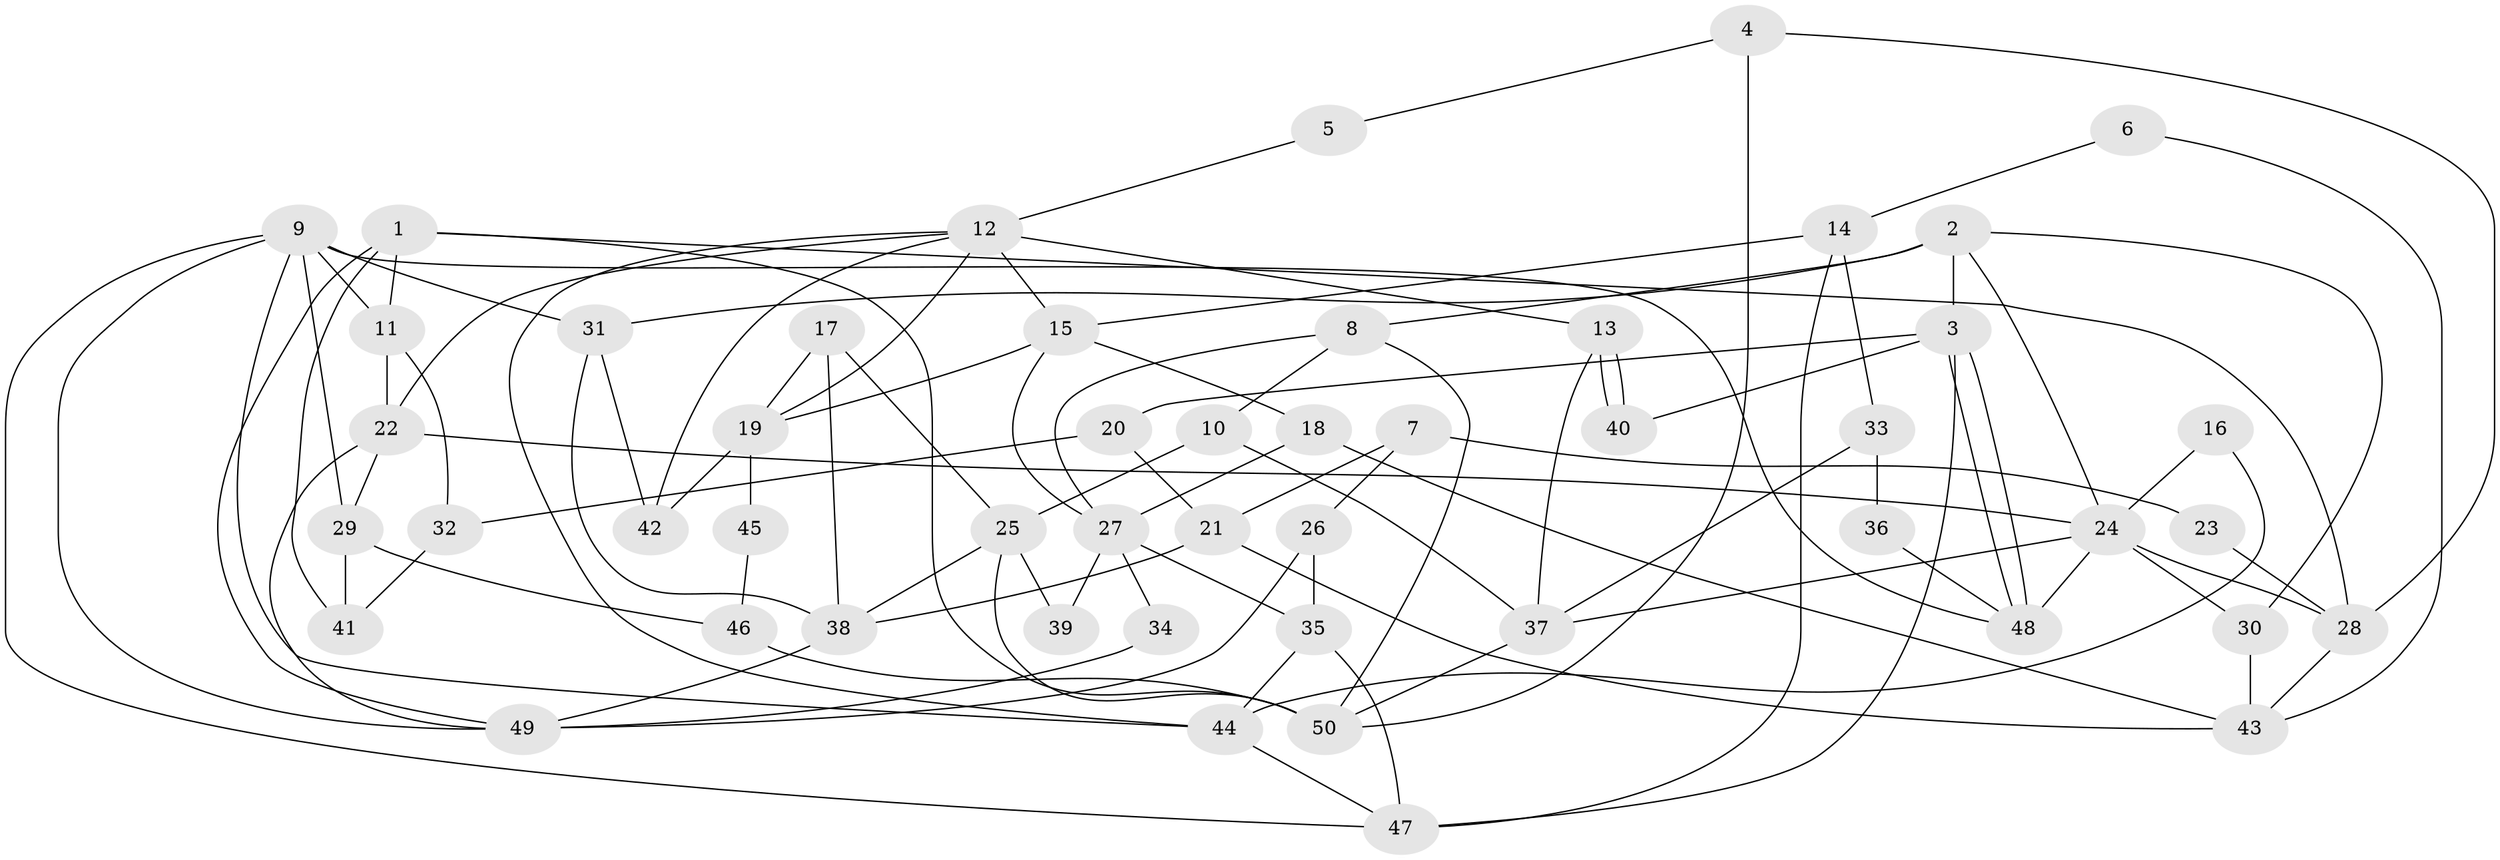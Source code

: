// Generated by graph-tools (version 1.1) at 2025/50/03/09/25 03:50:11]
// undirected, 50 vertices, 100 edges
graph export_dot {
graph [start="1"]
  node [color=gray90,style=filled];
  1;
  2;
  3;
  4;
  5;
  6;
  7;
  8;
  9;
  10;
  11;
  12;
  13;
  14;
  15;
  16;
  17;
  18;
  19;
  20;
  21;
  22;
  23;
  24;
  25;
  26;
  27;
  28;
  29;
  30;
  31;
  32;
  33;
  34;
  35;
  36;
  37;
  38;
  39;
  40;
  41;
  42;
  43;
  44;
  45;
  46;
  47;
  48;
  49;
  50;
  1 -- 11;
  1 -- 49;
  1 -- 28;
  1 -- 41;
  1 -- 50;
  2 -- 8;
  2 -- 24;
  2 -- 3;
  2 -- 30;
  2 -- 31;
  3 -- 48;
  3 -- 48;
  3 -- 20;
  3 -- 40;
  3 -- 47;
  4 -- 50;
  4 -- 28;
  4 -- 5;
  5 -- 12;
  6 -- 14;
  6 -- 43;
  7 -- 26;
  7 -- 21;
  7 -- 23;
  8 -- 10;
  8 -- 27;
  8 -- 50;
  9 -- 29;
  9 -- 47;
  9 -- 11;
  9 -- 31;
  9 -- 44;
  9 -- 48;
  9 -- 49;
  10 -- 25;
  10 -- 37;
  11 -- 22;
  11 -- 32;
  12 -- 19;
  12 -- 44;
  12 -- 13;
  12 -- 15;
  12 -- 22;
  12 -- 42;
  13 -- 40;
  13 -- 40;
  13 -- 37;
  14 -- 47;
  14 -- 15;
  14 -- 33;
  15 -- 19;
  15 -- 18;
  15 -- 27;
  16 -- 44;
  16 -- 24;
  17 -- 38;
  17 -- 25;
  17 -- 19;
  18 -- 43;
  18 -- 27;
  19 -- 42;
  19 -- 45;
  20 -- 21;
  20 -- 32;
  21 -- 38;
  21 -- 43;
  22 -- 24;
  22 -- 29;
  22 -- 49;
  23 -- 28;
  24 -- 37;
  24 -- 48;
  24 -- 28;
  24 -- 30;
  25 -- 38;
  25 -- 50;
  25 -- 39;
  26 -- 35;
  26 -- 49;
  27 -- 34;
  27 -- 35;
  27 -- 39;
  28 -- 43;
  29 -- 41;
  29 -- 46;
  30 -- 43;
  31 -- 38;
  31 -- 42;
  32 -- 41;
  33 -- 37;
  33 -- 36;
  34 -- 49;
  35 -- 47;
  35 -- 44;
  36 -- 48;
  37 -- 50;
  38 -- 49;
  44 -- 47;
  45 -- 46;
  46 -- 50;
}
